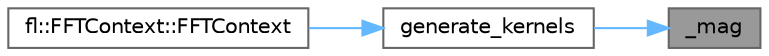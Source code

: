 digraph "_mag"
{
 // INTERACTIVE_SVG=YES
 // LATEX_PDF_SIZE
  bgcolor="transparent";
  edge [fontname=Helvetica,fontsize=10,labelfontname=Helvetica,labelfontsize=10];
  node [fontname=Helvetica,fontsize=10,shape=box,height=0.2,width=0.4];
  rankdir="RL";
  Node1 [id="Node000001",label="_mag",height=0.2,width=0.4,color="gray40", fillcolor="grey60", style="filled", fontcolor="black",tooltip=" "];
  Node1 -> Node2 [id="edge1_Node000001_Node000002",dir="back",color="steelblue1",style="solid",tooltip=" "];
  Node2 [id="Node000002",label="generate_kernels",height=0.2,width=0.4,color="grey40", fillcolor="white", style="filled",URL="$d9/dc9/cq__kernel_8c_acb0a4650f9bfc767b5dbd46003ff1703.html#acb0a4650f9bfc767b5dbd46003ff1703",tooltip=" "];
  Node2 -> Node3 [id="edge2_Node000002_Node000003",dir="back",color="steelblue1",style="solid",tooltip=" "];
  Node3 [id="Node000003",label="fl::FFTContext::FFTContext",height=0.2,width=0.4,color="grey40", fillcolor="white", style="filled",URL="$da/dbc/classfl_1_1_f_f_t_context_a2571049cc9da31f3d144280339976928.html#a2571049cc9da31f3d144280339976928",tooltip=" "];
}
